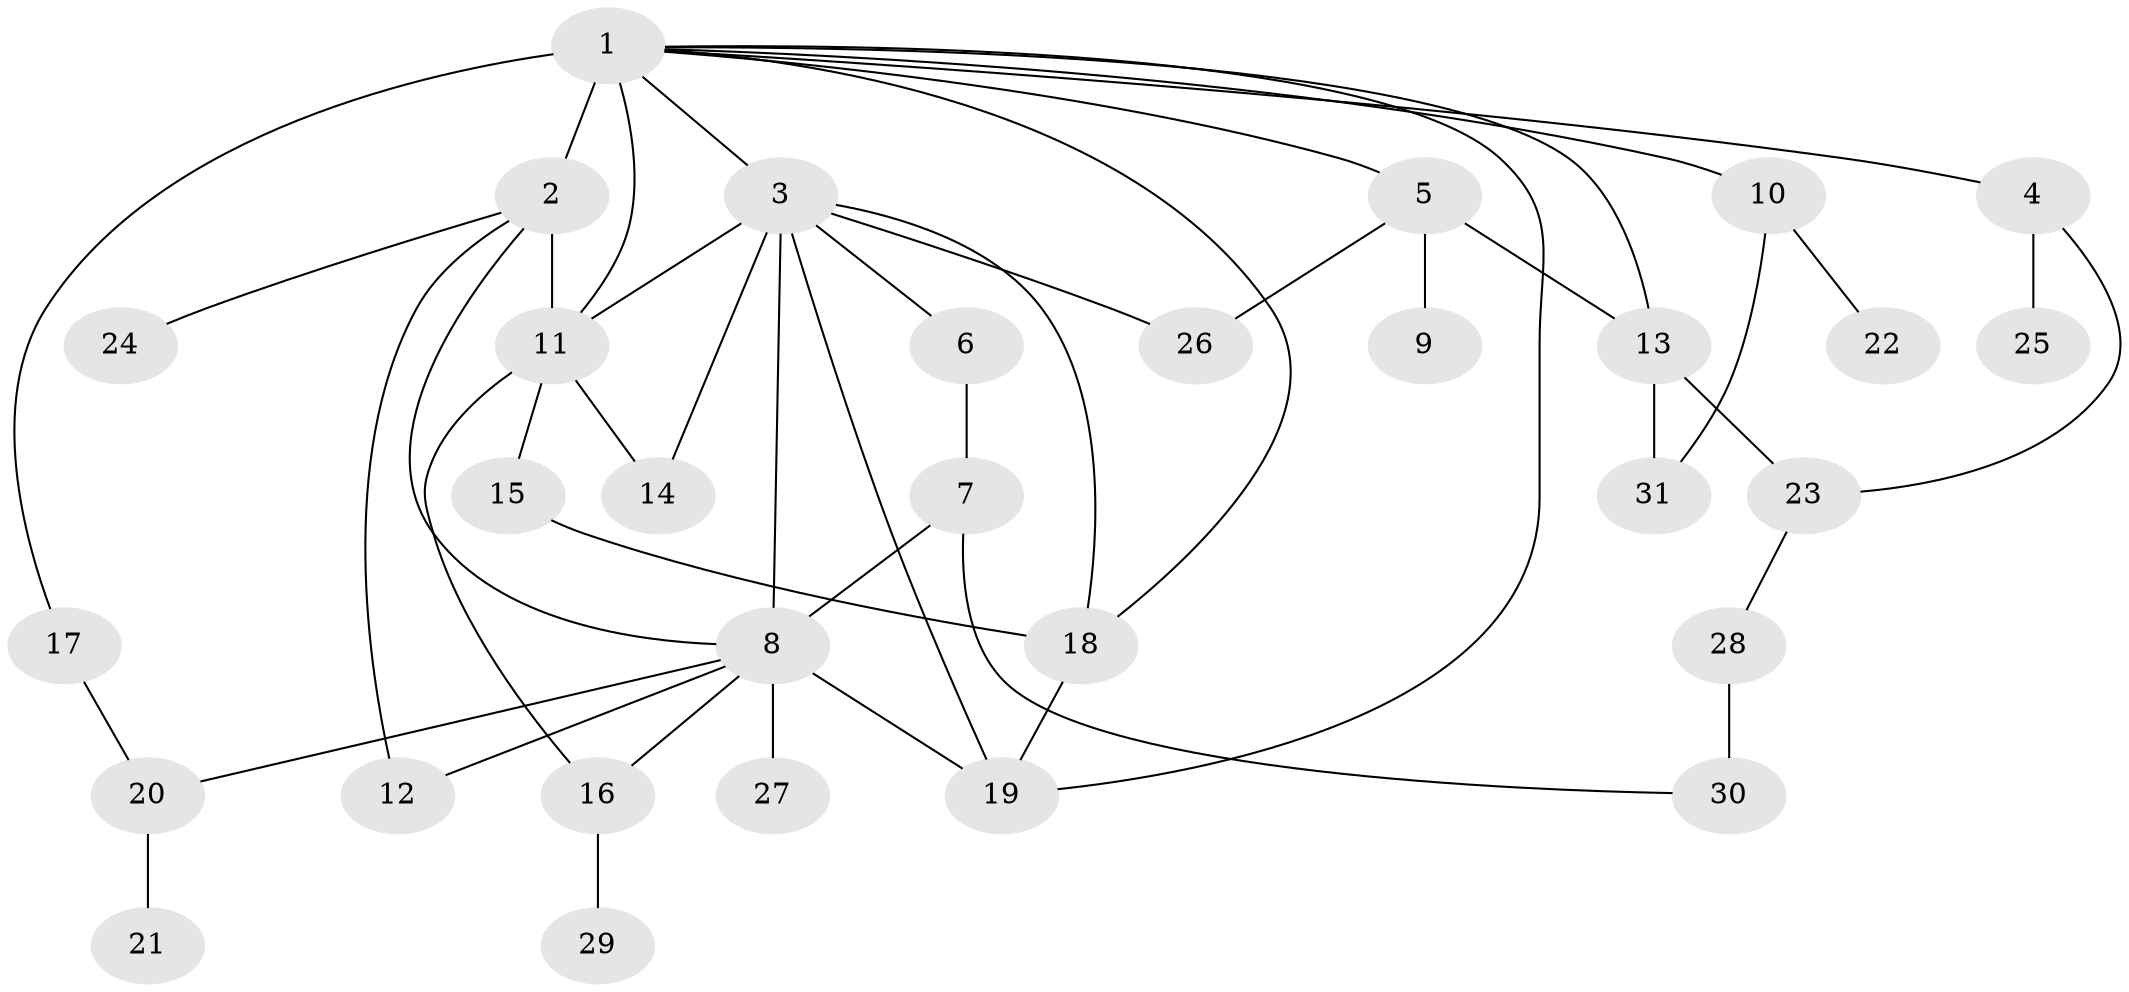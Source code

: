 // original degree distribution, {26: 0.00980392156862745, 1: 0.5098039215686274, 2: 0.19607843137254902, 17: 0.00980392156862745, 5: 0.058823529411764705, 8: 0.0196078431372549, 3: 0.11764705882352941, 4: 0.049019607843137254, 6: 0.0196078431372549, 7: 0.00980392156862745}
// Generated by graph-tools (version 1.1) at 2025/50/03/04/25 22:50:20]
// undirected, 31 vertices, 48 edges
graph export_dot {
  node [color=gray90,style=filled];
  1;
  2;
  3;
  4;
  5;
  6;
  7;
  8;
  9;
  10;
  11;
  12;
  13;
  14;
  15;
  16;
  17;
  18;
  19;
  20;
  21;
  22;
  23;
  24;
  25;
  26;
  27;
  28;
  29;
  30;
  31;
  1 -- 2 [weight=11.0];
  1 -- 3 [weight=1.0];
  1 -- 4 [weight=1.0];
  1 -- 5 [weight=1.0];
  1 -- 10 [weight=1.0];
  1 -- 11 [weight=1.0];
  1 -- 13 [weight=5.0];
  1 -- 17 [weight=1.0];
  1 -- 18 [weight=1.0];
  1 -- 19 [weight=1.0];
  2 -- 8 [weight=1.0];
  2 -- 11 [weight=2.0];
  2 -- 12 [weight=1.0];
  2 -- 24 [weight=1.0];
  3 -- 6 [weight=1.0];
  3 -- 8 [weight=8.0];
  3 -- 11 [weight=1.0];
  3 -- 14 [weight=1.0];
  3 -- 18 [weight=1.0];
  3 -- 19 [weight=1.0];
  3 -- 26 [weight=1.0];
  4 -- 23 [weight=1.0];
  4 -- 25 [weight=1.0];
  5 -- 9 [weight=1.0];
  5 -- 13 [weight=2.0];
  5 -- 26 [weight=1.0];
  6 -- 7 [weight=1.0];
  7 -- 8 [weight=1.0];
  7 -- 30 [weight=1.0];
  8 -- 12 [weight=1.0];
  8 -- 16 [weight=1.0];
  8 -- 19 [weight=1.0];
  8 -- 20 [weight=1.0];
  8 -- 27 [weight=1.0];
  10 -- 22 [weight=1.0];
  10 -- 31 [weight=1.0];
  11 -- 14 [weight=1.0];
  11 -- 15 [weight=1.0];
  11 -- 16 [weight=1.0];
  13 -- 23 [weight=1.0];
  13 -- 31 [weight=1.0];
  15 -- 18 [weight=1.0];
  16 -- 29 [weight=1.0];
  17 -- 20 [weight=1.0];
  18 -- 19 [weight=1.0];
  20 -- 21 [weight=3.0];
  23 -- 28 [weight=1.0];
  28 -- 30 [weight=2.0];
}
